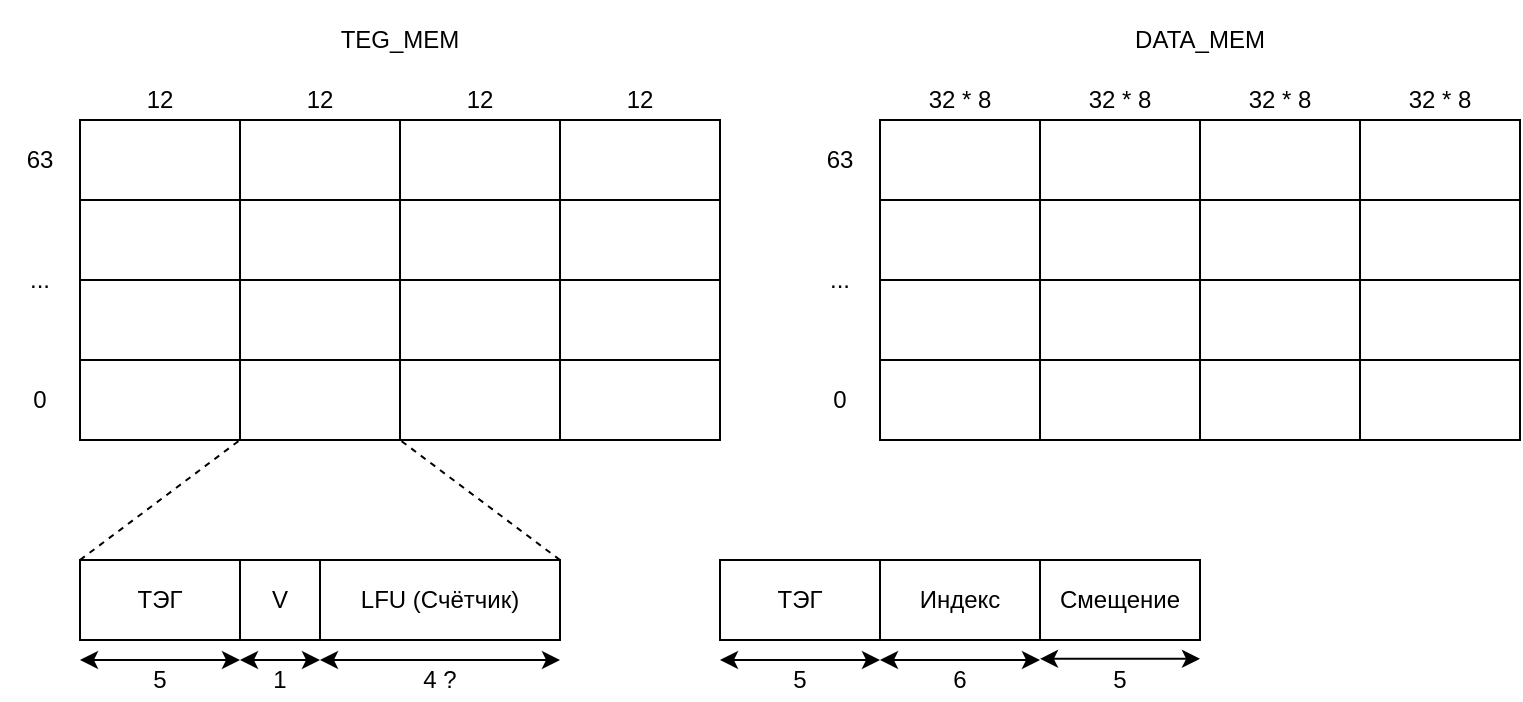 <mxfile version="14.2.4" type="embed">
    <diagram id="7i_P0kZaNs3x0uz9pCzj" name="Page-1">
        <mxGraphModel dx="1374" dy="860" grid="1" gridSize="10" guides="1" tooltips="1" connect="1" arrows="1" fold="1" page="1" pageScale="1" pageWidth="827" pageHeight="1169" math="0" shadow="0">
            <root>
                <mxCell id="0"/>
                <mxCell id="1" parent="0"/>
                <mxCell id="2" value="" style="rounded=0;whiteSpace=wrap;html=1;" parent="1" vertex="1">
                    <mxGeometry x="440" y="80" width="80" height="40" as="geometry"/>
                </mxCell>
                <mxCell id="3" value="" style="rounded=0;whiteSpace=wrap;html=1;" parent="1" vertex="1">
                    <mxGeometry x="520" y="80" width="80" height="40" as="geometry"/>
                </mxCell>
                <mxCell id="4" value="" style="rounded=0;whiteSpace=wrap;html=1;" parent="1" vertex="1">
                    <mxGeometry x="600" y="80" width="80" height="40" as="geometry"/>
                </mxCell>
                <mxCell id="5" value="" style="rounded=0;whiteSpace=wrap;html=1;" parent="1" vertex="1">
                    <mxGeometry x="680" y="80" width="80" height="40" as="geometry"/>
                </mxCell>
                <mxCell id="6" value="" style="rounded=0;whiteSpace=wrap;html=1;" parent="1" vertex="1">
                    <mxGeometry x="440" y="120" width="80" height="40" as="geometry"/>
                </mxCell>
                <mxCell id="7" value="" style="rounded=0;whiteSpace=wrap;html=1;" parent="1" vertex="1">
                    <mxGeometry x="520" y="120" width="80" height="40" as="geometry"/>
                </mxCell>
                <mxCell id="8" value="" style="rounded=0;whiteSpace=wrap;html=1;" parent="1" vertex="1">
                    <mxGeometry x="600" y="120" width="80" height="40" as="geometry"/>
                </mxCell>
                <mxCell id="9" value="" style="rounded=0;whiteSpace=wrap;html=1;" parent="1" vertex="1">
                    <mxGeometry x="680" y="120" width="80" height="40" as="geometry"/>
                </mxCell>
                <mxCell id="10" value="" style="rounded=0;whiteSpace=wrap;html=1;" parent="1" vertex="1">
                    <mxGeometry x="440" y="160" width="80" height="40" as="geometry"/>
                </mxCell>
                <mxCell id="11" value="" style="rounded=0;whiteSpace=wrap;html=1;" parent="1" vertex="1">
                    <mxGeometry x="520" y="160" width="80" height="40" as="geometry"/>
                </mxCell>
                <mxCell id="12" value="" style="rounded=0;whiteSpace=wrap;html=1;" parent="1" vertex="1">
                    <mxGeometry x="600" y="160" width="80" height="40" as="geometry"/>
                </mxCell>
                <mxCell id="13" value="" style="rounded=0;whiteSpace=wrap;html=1;" parent="1" vertex="1">
                    <mxGeometry x="680" y="160" width="80" height="40" as="geometry"/>
                </mxCell>
                <mxCell id="14" value="" style="rounded=0;whiteSpace=wrap;html=1;" parent="1" vertex="1">
                    <mxGeometry x="440" y="200" width="80" height="40" as="geometry"/>
                </mxCell>
                <mxCell id="15" value="" style="rounded=0;whiteSpace=wrap;html=1;" parent="1" vertex="1">
                    <mxGeometry x="520" y="200" width="80" height="40" as="geometry"/>
                </mxCell>
                <mxCell id="16" value="" style="rounded=0;whiteSpace=wrap;html=1;" parent="1" vertex="1">
                    <mxGeometry x="600" y="200" width="80" height="40" as="geometry"/>
                </mxCell>
                <mxCell id="17" value="" style="rounded=0;whiteSpace=wrap;html=1;" parent="1" vertex="1">
                    <mxGeometry x="680" y="200" width="80" height="40" as="geometry"/>
                </mxCell>
                <mxCell id="18" value="32 * 8" style="text;html=1;strokeColor=none;fillColor=none;align=center;verticalAlign=middle;whiteSpace=wrap;rounded=0;" parent="1" vertex="1">
                    <mxGeometry x="460" y="60" width="40" height="20" as="geometry"/>
                </mxCell>
                <mxCell id="19" value="32 * 8" style="text;html=1;strokeColor=none;fillColor=none;align=center;verticalAlign=middle;whiteSpace=wrap;rounded=0;" parent="1" vertex="1">
                    <mxGeometry x="540" y="60" width="40" height="20" as="geometry"/>
                </mxCell>
                <mxCell id="20" value="32 * 8" style="text;html=1;strokeColor=none;fillColor=none;align=center;verticalAlign=middle;whiteSpace=wrap;rounded=0;" parent="1" vertex="1">
                    <mxGeometry x="620" y="60" width="40" height="20" as="geometry"/>
                </mxCell>
                <mxCell id="21" value="32 * 8" style="text;html=1;strokeColor=none;fillColor=none;align=center;verticalAlign=middle;whiteSpace=wrap;rounded=0;" parent="1" vertex="1">
                    <mxGeometry x="700" y="60" width="40" height="20" as="geometry"/>
                </mxCell>
                <mxCell id="22" value="DATA_MEM" style="text;html=1;strokeColor=none;fillColor=none;align=center;verticalAlign=middle;whiteSpace=wrap;rounded=0;" parent="1" vertex="1">
                    <mxGeometry x="560" y="20" width="80" height="40" as="geometry"/>
                </mxCell>
                <mxCell id="23" value="63" style="text;html=1;strokeColor=none;fillColor=none;align=center;verticalAlign=middle;whiteSpace=wrap;rounded=0;" parent="1" vertex="1">
                    <mxGeometry x="400" y="90" width="40" height="20" as="geometry"/>
                </mxCell>
                <mxCell id="24" value="0" style="text;html=1;strokeColor=none;fillColor=none;align=center;verticalAlign=middle;whiteSpace=wrap;rounded=0;" parent="1" vertex="1">
                    <mxGeometry x="400" y="210" width="40" height="20" as="geometry"/>
                </mxCell>
                <mxCell id="25" value="..." style="text;html=1;strokeColor=none;fillColor=none;align=center;verticalAlign=middle;whiteSpace=wrap;rounded=0;" parent="1" vertex="1">
                    <mxGeometry x="400" y="150" width="40" height="20" as="geometry"/>
                </mxCell>
                <mxCell id="26" value="ТЭГ" style="rounded=0;whiteSpace=wrap;html=1;" parent="1" vertex="1">
                    <mxGeometry x="360" y="300" width="80" height="40" as="geometry"/>
                </mxCell>
                <mxCell id="27" value="Индекс" style="rounded=0;whiteSpace=wrap;html=1;" parent="1" vertex="1">
                    <mxGeometry x="440" y="300" width="80" height="40" as="geometry"/>
                </mxCell>
                <mxCell id="28" value="Смещение" style="rounded=0;whiteSpace=wrap;html=1;" parent="1" vertex="1">
                    <mxGeometry x="520" y="300" width="80" height="40" as="geometry"/>
                </mxCell>
                <mxCell id="29" value="" style="endArrow=classic;startArrow=classic;html=1;" parent="1" edge="1">
                    <mxGeometry width="50" height="50" relative="1" as="geometry">
                        <mxPoint x="360" y="350" as="sourcePoint"/>
                        <mxPoint x="440" y="350" as="targetPoint"/>
                    </mxGeometry>
                </mxCell>
                <mxCell id="30" value="" style="endArrow=classic;startArrow=classic;html=1;" parent="1" edge="1">
                    <mxGeometry width="50" height="50" relative="1" as="geometry">
                        <mxPoint x="440" y="350" as="sourcePoint"/>
                        <mxPoint x="520" y="350" as="targetPoint"/>
                    </mxGeometry>
                </mxCell>
                <mxCell id="32" value="5" style="text;html=1;strokeColor=none;fillColor=none;align=center;verticalAlign=middle;whiteSpace=wrap;rounded=0;" parent="1" vertex="1">
                    <mxGeometry x="380" y="350" width="40" height="20" as="geometry"/>
                </mxCell>
                <mxCell id="33" value="5" style="text;html=1;strokeColor=none;fillColor=none;align=center;verticalAlign=middle;whiteSpace=wrap;rounded=0;" parent="1" vertex="1">
                    <mxGeometry x="540" y="350" width="40" height="20" as="geometry"/>
                </mxCell>
                <mxCell id="34" value="6" style="text;html=1;strokeColor=none;fillColor=none;align=center;verticalAlign=middle;whiteSpace=wrap;rounded=0;" parent="1" vertex="1">
                    <mxGeometry x="460" y="350" width="40" height="20" as="geometry"/>
                </mxCell>
                <mxCell id="36" value="" style="rounded=0;whiteSpace=wrap;html=1;" parent="1" vertex="1">
                    <mxGeometry x="40" y="80" width="80" height="40" as="geometry"/>
                </mxCell>
                <mxCell id="37" value="" style="rounded=0;whiteSpace=wrap;html=1;" parent="1" vertex="1">
                    <mxGeometry x="200" y="80" width="80" height="40" as="geometry"/>
                </mxCell>
                <mxCell id="38" value="" style="rounded=0;whiteSpace=wrap;html=1;" parent="1" vertex="1">
                    <mxGeometry x="120" y="80" width="80" height="40" as="geometry"/>
                </mxCell>
                <mxCell id="40" value="" style="rounded=0;whiteSpace=wrap;html=1;" parent="1" vertex="1">
                    <mxGeometry x="280" y="80" width="80" height="40" as="geometry"/>
                </mxCell>
                <mxCell id="41" value="" style="rounded=0;whiteSpace=wrap;html=1;" parent="1" vertex="1">
                    <mxGeometry x="40" y="160" width="80" height="40" as="geometry"/>
                </mxCell>
                <mxCell id="42" value="" style="rounded=0;whiteSpace=wrap;html=1;" parent="1" vertex="1">
                    <mxGeometry x="200" y="160" width="80" height="40" as="geometry"/>
                </mxCell>
                <mxCell id="43" value="" style="rounded=0;whiteSpace=wrap;html=1;" parent="1" vertex="1">
                    <mxGeometry x="120" y="160" width="80" height="40" as="geometry"/>
                </mxCell>
                <mxCell id="44" value="" style="rounded=0;whiteSpace=wrap;html=1;" parent="1" vertex="1">
                    <mxGeometry x="280" y="160" width="80" height="40" as="geometry"/>
                </mxCell>
                <mxCell id="45" value="" style="rounded=0;whiteSpace=wrap;html=1;" parent="1" vertex="1">
                    <mxGeometry x="40" y="120" width="80" height="40" as="geometry"/>
                </mxCell>
                <mxCell id="46" value="" style="rounded=0;whiteSpace=wrap;html=1;" parent="1" vertex="1">
                    <mxGeometry x="200" y="120" width="80" height="40" as="geometry"/>
                </mxCell>
                <mxCell id="47" value="" style="rounded=0;whiteSpace=wrap;html=1;" parent="1" vertex="1">
                    <mxGeometry x="120" y="120" width="80" height="40" as="geometry"/>
                </mxCell>
                <mxCell id="48" value="" style="rounded=0;whiteSpace=wrap;html=1;" parent="1" vertex="1">
                    <mxGeometry x="280" y="120" width="80" height="40" as="geometry"/>
                </mxCell>
                <mxCell id="53" value="" style="rounded=0;whiteSpace=wrap;html=1;" parent="1" vertex="1">
                    <mxGeometry x="40" y="200" width="80" height="40" as="geometry"/>
                </mxCell>
                <mxCell id="54" value="" style="rounded=0;whiteSpace=wrap;html=1;" parent="1" vertex="1">
                    <mxGeometry x="200" y="200" width="80" height="40" as="geometry"/>
                </mxCell>
                <mxCell id="55" value="" style="rounded=0;whiteSpace=wrap;html=1;" parent="1" vertex="1">
                    <mxGeometry x="120" y="200" width="80" height="40" as="geometry"/>
                </mxCell>
                <mxCell id="56" value="" style="rounded=0;whiteSpace=wrap;html=1;" parent="1" vertex="1">
                    <mxGeometry x="280" y="200" width="80" height="40" as="geometry"/>
                </mxCell>
                <mxCell id="60" value="63" style="text;html=1;strokeColor=none;fillColor=none;align=center;verticalAlign=middle;whiteSpace=wrap;rounded=0;" parent="1" vertex="1">
                    <mxGeometry y="90" width="40" height="20" as="geometry"/>
                </mxCell>
                <mxCell id="61" value="0" style="text;html=1;strokeColor=none;fillColor=none;align=center;verticalAlign=middle;whiteSpace=wrap;rounded=0;" parent="1" vertex="1">
                    <mxGeometry y="210" width="40" height="20" as="geometry"/>
                </mxCell>
                <mxCell id="62" value="..." style="text;html=1;strokeColor=none;fillColor=none;align=center;verticalAlign=middle;whiteSpace=wrap;rounded=0;" parent="1" vertex="1">
                    <mxGeometry y="150" width="40" height="20" as="geometry"/>
                </mxCell>
                <mxCell id="64" value="TEG_MEM" style="text;html=1;strokeColor=none;fillColor=none;align=center;verticalAlign=middle;whiteSpace=wrap;rounded=0;" parent="1" vertex="1">
                    <mxGeometry x="160" y="20" width="80" height="40" as="geometry"/>
                </mxCell>
                <mxCell id="65" value="ТЭГ" style="rounded=0;whiteSpace=wrap;html=1;" parent="1" vertex="1">
                    <mxGeometry x="40" y="300" width="80" height="40" as="geometry"/>
                </mxCell>
                <mxCell id="66" value="V" style="rounded=0;whiteSpace=wrap;html=1;" parent="1" vertex="1">
                    <mxGeometry x="120" y="300" width="40" height="40" as="geometry"/>
                </mxCell>
                <mxCell id="67" value="LFU (Счётчик)" style="rounded=0;whiteSpace=wrap;html=1;" parent="1" vertex="1">
                    <mxGeometry x="160" y="300" width="120" height="40" as="geometry"/>
                </mxCell>
                <mxCell id="70" value="" style="endArrow=classic;startArrow=classic;html=1;" parent="1" edge="1">
                    <mxGeometry width="50" height="50" relative="1" as="geometry">
                        <mxPoint x="40" y="350" as="sourcePoint"/>
                        <mxPoint x="120" y="350" as="targetPoint"/>
                    </mxGeometry>
                </mxCell>
                <mxCell id="71" value="5" style="text;html=1;strokeColor=none;fillColor=none;align=center;verticalAlign=middle;whiteSpace=wrap;rounded=0;" parent="1" vertex="1">
                    <mxGeometry x="60" y="350" width="40" height="20" as="geometry"/>
                </mxCell>
                <mxCell id="72" value="" style="endArrow=classic;startArrow=classic;html=1;" parent="1" edge="1">
                    <mxGeometry width="50" height="50" relative="1" as="geometry">
                        <mxPoint x="160" y="350" as="sourcePoint"/>
                        <mxPoint x="120" y="350" as="targetPoint"/>
                    </mxGeometry>
                </mxCell>
                <mxCell id="73" value="" style="endArrow=classic;startArrow=classic;html=1;" parent="1" edge="1">
                    <mxGeometry width="50" height="50" relative="1" as="geometry">
                        <mxPoint x="160" y="350" as="sourcePoint"/>
                        <mxPoint x="280" y="350" as="targetPoint"/>
                    </mxGeometry>
                </mxCell>
                <mxCell id="74" value="1" style="text;html=1;strokeColor=none;fillColor=none;align=center;verticalAlign=middle;whiteSpace=wrap;rounded=0;" parent="1" vertex="1">
                    <mxGeometry x="120" y="350" width="40" height="20" as="geometry"/>
                </mxCell>
                <mxCell id="77" value="4 ?" style="text;html=1;strokeColor=none;fillColor=none;align=center;verticalAlign=middle;whiteSpace=wrap;rounded=0;" parent="1" vertex="1">
                    <mxGeometry x="200" y="350" width="40" height="20" as="geometry"/>
                </mxCell>
                <mxCell id="104" value="" style="endArrow=classic;startArrow=classic;html=1;" edge="1" parent="1">
                    <mxGeometry width="50" height="50" relative="1" as="geometry">
                        <mxPoint x="520" y="349.43" as="sourcePoint"/>
                        <mxPoint x="600" y="349.43" as="targetPoint"/>
                    </mxGeometry>
                </mxCell>
                <mxCell id="105" value="12" style="text;html=1;strokeColor=none;fillColor=none;align=center;verticalAlign=middle;whiteSpace=wrap;rounded=0;" vertex="1" parent="1">
                    <mxGeometry x="60" y="60" width="40" height="20" as="geometry"/>
                </mxCell>
                <mxCell id="107" value="12" style="text;html=1;strokeColor=none;fillColor=none;align=center;verticalAlign=middle;whiteSpace=wrap;rounded=0;" vertex="1" parent="1">
                    <mxGeometry x="140" y="60" width="40" height="20" as="geometry"/>
                </mxCell>
                <mxCell id="108" value="12" style="text;html=1;strokeColor=none;fillColor=none;align=center;verticalAlign=middle;whiteSpace=wrap;rounded=0;" vertex="1" parent="1">
                    <mxGeometry x="300" y="60" width="40" height="20" as="geometry"/>
                </mxCell>
                <mxCell id="109" value="12" style="text;html=1;strokeColor=none;fillColor=none;align=center;verticalAlign=middle;whiteSpace=wrap;rounded=0;" vertex="1" parent="1">
                    <mxGeometry x="220" y="60" width="40" height="20" as="geometry"/>
                </mxCell>
                <mxCell id="110" value="" style="endArrow=none;dashed=1;html=1;entryX=0;entryY=1;entryDx=0;entryDy=0;exitX=0;exitY=0;exitDx=0;exitDy=0;" edge="1" parent="1" source="65" target="55">
                    <mxGeometry width="50" height="50" relative="1" as="geometry">
                        <mxPoint x="120" y="300" as="sourcePoint"/>
                        <mxPoint x="170" y="250" as="targetPoint"/>
                    </mxGeometry>
                </mxCell>
                <mxCell id="111" value="" style="endArrow=none;dashed=1;html=1;exitX=1;exitY=0;exitDx=0;exitDy=0;entryX=1;entryY=1;entryDx=0;entryDy=0;" edge="1" parent="1" source="67" target="55">
                    <mxGeometry width="50" height="50" relative="1" as="geometry">
                        <mxPoint x="300" y="320" as="sourcePoint"/>
                        <mxPoint x="350" y="270" as="targetPoint"/>
                    </mxGeometry>
                </mxCell>
            </root>
        </mxGraphModel>
    </diagram>
</mxfile>